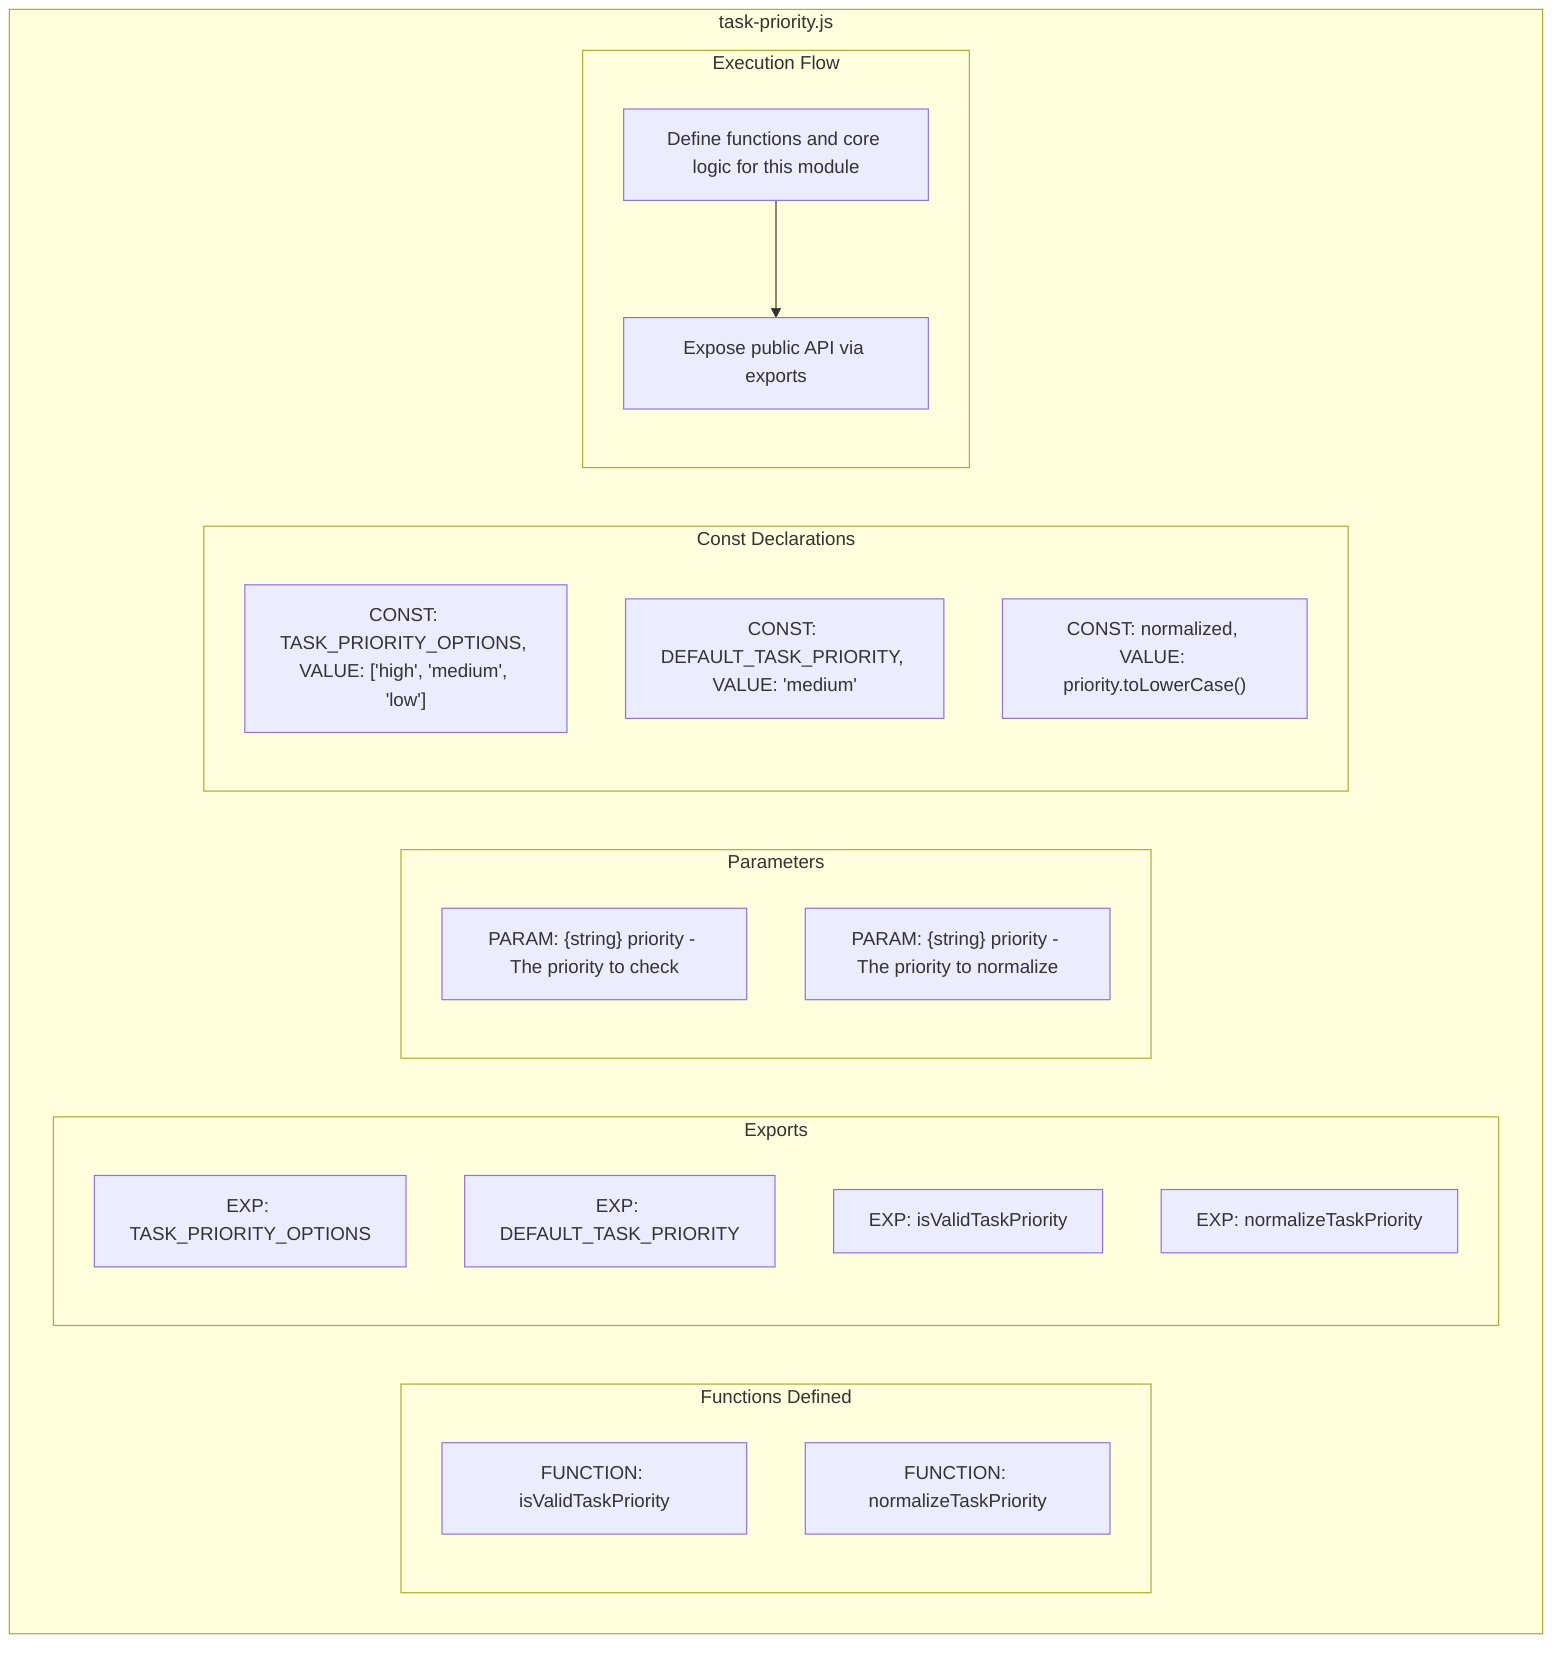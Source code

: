 flowchart TB
    subgraph FunctionsDefined["Functions Defined"]
        FU1["FUNCTION: isValidTaskPriority"]
        FU2["FUNCTION: normalizeTaskPriority"]
    end
    subgraph Exports["Exports"]
        E1["EXP: TASK_PRIORITY_OPTIONS"]
        E2["EXP: DEFAULT_TASK_PRIORITY"]
        E3["EXP: isValidTaskPriority"]
        E4["EXP: normalizeTaskPriority"]
    end
    subgraph Parameters["Parameters"]
        P1["PARAM: {string} priority - The priority to check"]
        P2["PARAM: {string} priority - The priority to normalize"]
    end
    subgraph Constants["Const Declarations"]
        C1["CONST: TASK_PRIORITY_OPTIONS, VALUE: ['high', 'medium', 'low']"]
        C2["CONST: DEFAULT_TASK_PRIORITY, VALUE: 'medium'"]
        C3["CONST: normalized, VALUE: priority.toLowerCase()"]
    end
    subgraph ExecutionFlow["Execution Flow"]
        FL1["Define functions and core logic for this module"]
        FL2["Expose public API via exports"]
    end
    subgraph FileName["task-priority.js"]
        FunctionsDefined
        Exports
        Parameters
        Constants
        ExecutionFlow
    end
    FL1 --> FL2